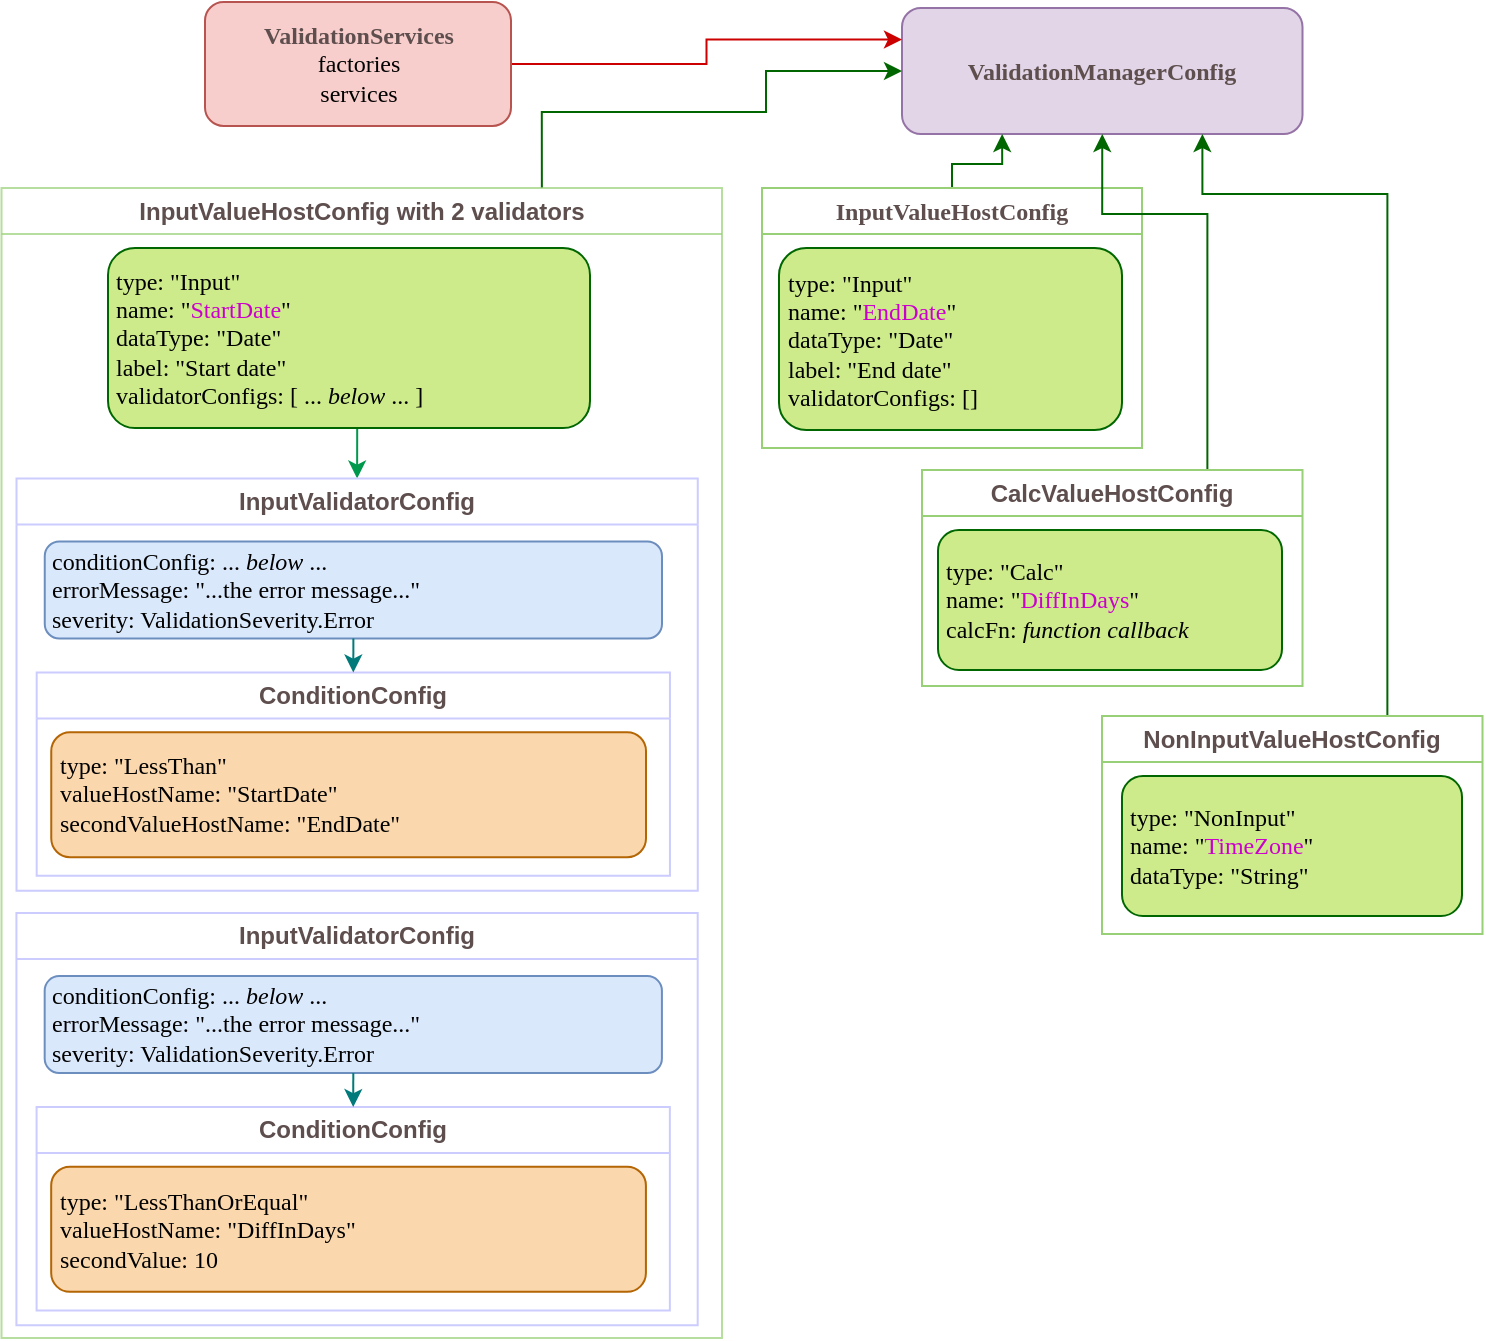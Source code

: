 <mxfile version="23.1.2" type="google">
  <diagram name="Page-1" id="_Ht9gOuzyUZ0okVe30qT">
    <mxGraphModel grid="0" page="1" gridSize="10" guides="1" tooltips="1" connect="1" arrows="1" fold="1" pageScale="1" pageWidth="850" pageHeight="1100" math="0" shadow="0">
      <root>
        <mxCell id="0" />
        <mxCell id="1" parent="0" />
        <mxCell id="TeC2zb-W1rzmLHfq34ra-6" value="&lt;b&gt;&lt;font color=&quot;#5e4e4e&quot;&gt;ValidationManagerConfig&lt;/font&gt;&lt;/b&gt;&lt;font face=&quot;Lucida Console&quot;&gt;&lt;br&gt;&lt;/font&gt;" style="whiteSpace=wrap;html=1;rounded=1;comic=0;labelBackgroundColor=none;strokeWidth=1;fontFamily=Verdana;fontSize=12;align=center;fillColor=#e1d5e7;strokeColor=#9673a6;" vertex="1" parent="1">
          <mxGeometry x="510" y="110" width="200.25" height="63" as="geometry" />
        </mxCell>
        <mxCell id="TeC2zb-W1rzmLHfq34ra-49" style="edgeStyle=orthogonalEdgeStyle;rounded=0;orthogonalLoop=1;jettySize=auto;html=1;exitX=1;exitY=0.5;exitDx=0;exitDy=0;entryX=0;entryY=0.25;entryDx=0;entryDy=0;strokeColor=#CC0000;" edge="1" parent="1" source="TeC2zb-W1rzmLHfq34ra-9" target="TeC2zb-W1rzmLHfq34ra-6">
          <mxGeometry relative="1" as="geometry" />
        </mxCell>
        <mxCell id="TeC2zb-W1rzmLHfq34ra-9" value="&lt;b style=&quot;color: rgb(94, 78, 78);&quot;&gt;ValidationServices&lt;/b&gt;&lt;br&gt;factories&lt;br&gt;services" style="whiteSpace=wrap;html=1;rounded=1;shadow=0;comic=0;labelBackgroundColor=none;strokeWidth=1;fontFamily=Verdana;fontSize=12;align=center;fillColor=#f8cecc;strokeColor=#b85450;" vertex="1" parent="1">
          <mxGeometry x="161.5" y="107" width="153" height="62" as="geometry" />
        </mxCell>
        <mxCell id="TeC2zb-W1rzmLHfq34ra-50" style="edgeStyle=orthogonalEdgeStyle;rounded=0;orthogonalLoop=1;jettySize=auto;html=1;exitX=0.75;exitY=0;exitDx=0;exitDy=0;entryX=0;entryY=0.5;entryDx=0;entryDy=0;strokeColor=#006600;" edge="1" parent="1" source="TeC2zb-W1rzmLHfq34ra-12" target="TeC2zb-W1rzmLHfq34ra-6">
          <mxGeometry relative="1" as="geometry">
            <Array as="points">
              <mxPoint x="330" y="162" />
              <mxPoint x="442" y="162" />
              <mxPoint x="442" y="142" />
            </Array>
          </mxGeometry>
        </mxCell>
        <mxCell id="TeC2zb-W1rzmLHfq34ra-12" value="&lt;font color=&quot;#5e4e4e&quot;&gt;InputValueHostConfig with 2 validators&lt;/font&gt;" style="swimlane;whiteSpace=wrap;html=1;strokeColor=#97D077;fontColor=#006600;collapsible=0;opacity=70;" vertex="1" parent="1">
          <mxGeometry x="59.75" y="200" width="360.25" height="575" as="geometry" />
        </mxCell>
        <mxCell id="TeC2zb-W1rzmLHfq34ra-44" value="InputValidatorConfig" style="swimlane;horizontal=0;whiteSpace=wrap;html=1;rotation=90;strokeColor=#CCCCFF;fontColor=#5E4E4E;collapsible=0;container=0;" vertex="1" parent="TeC2zb-W1rzmLHfq34ra-12">
          <mxGeometry x="74.73" y="295.27" width="206.09" height="340.63" as="geometry" />
        </mxCell>
        <mxCell id="TeC2zb-W1rzmLHfq34ra-45" value="&lt;font face=&quot;Verdana&quot;&gt;conditionConfig: ... &lt;i&gt;below &lt;/i&gt;...&lt;br&gt;errorMessage: &quot;...the error message...&quot;&lt;br&gt;severity: ValidationSeverity.Error&lt;/font&gt;" style="whiteSpace=wrap;html=1;rounded=1;shadow=0;comic=0;labelBackgroundColor=none;strokeWidth=1;fontFamily=Verdana;fontSize=12;align=left;rotation=0;fillColor=#dae8fc;strokeColor=#6c8ebf;container=0;spacing=4;" vertex="1" parent="TeC2zb-W1rzmLHfq34ra-12">
          <mxGeometry x="21.59" y="394.04" width="308.62" height="48.5" as="geometry" />
        </mxCell>
        <mxCell id="TeC2zb-W1rzmLHfq34ra-46" value="ConditionConfig" style="swimlane;horizontal=0;whiteSpace=wrap;html=1;rotation=90;strokeColor=#CCCCFF;collapsible=0;fontColor=#5E4E4E;container=0;" vertex="1" parent="TeC2zb-W1rzmLHfq34ra-12">
          <mxGeometry x="125.04" y="352.05" width="101.65" height="316.63" as="geometry" />
        </mxCell>
        <mxCell id="TeC2zb-W1rzmLHfq34ra-47" style="rounded=0;orthogonalLoop=1;jettySize=auto;html=1;exitX=0.5;exitY=1;exitDx=0;exitDy=0;strokeColor=#007A7A;entryX=0;entryY=0.5;entryDx=0;entryDy=0;" edge="1" parent="TeC2zb-W1rzmLHfq34ra-12" source="TeC2zb-W1rzmLHfq34ra-45" target="TeC2zb-W1rzmLHfq34ra-46">
          <mxGeometry relative="1" as="geometry">
            <mxPoint x="83.46" y="493.54" as="targetPoint" />
          </mxGeometry>
        </mxCell>
        <mxCell id="TeC2zb-W1rzmLHfq34ra-48" value="type: &quot;LessThanOrEqual&quot;&lt;br&gt;valueHostName: &quot;DiffInDays&quot;&lt;br&gt;secondValue: 10" style="whiteSpace=wrap;html=1;rotation=0;fillColor=#fad7ac;strokeColor=#b46504;rounded=1;container=0;spacing=4;align=left;fontFamily=Verdana;" vertex="1" parent="TeC2zb-W1rzmLHfq34ra-12">
          <mxGeometry x="24.84" y="489.42" width="297.37" height="62.5" as="geometry" />
        </mxCell>
        <mxCell id="TeC2zb-W1rzmLHfq34ra-13" style="edgeStyle=orthogonalEdgeStyle;rounded=0;orthogonalLoop=1;jettySize=auto;html=1;exitX=0.5;exitY=1;exitDx=0;exitDy=0;entryX=0;entryY=0.5;entryDx=0;entryDy=0;strokeColor=#00994D;" edge="1" parent="1" source="TeC2zb-W1rzmLHfq34ra-15" target="TeC2zb-W1rzmLHfq34ra-21">
          <mxGeometry relative="1" as="geometry" />
        </mxCell>
        <mxCell id="TeC2zb-W1rzmLHfq34ra-15" value="&lt;font face=&quot;Verdana&quot;&gt;type: &quot;Input&quot;&lt;br&gt;name: &quot;&lt;font style=&quot;&quot; color=&quot;#cc00cc&quot;&gt;StartDate&lt;/font&gt;&quot;&lt;br&gt;dataType: &quot;Date&quot;&lt;br&gt;label: &quot;Start date&quot;&lt;br&gt;validatorConfigs: [ ... &lt;i&gt;below &lt;/i&gt;... ]&lt;br&gt;&lt;/font&gt;" style="rounded=1;whiteSpace=wrap;html=1;shadow=0;comic=0;labelBackgroundColor=none;strokeWidth=1;fontFamily=Verdana;fontSize=12;align=left;fillColor=#cdeb8b;strokeColor=#006600;spacing=4;" vertex="1" parent="1">
          <mxGeometry x="113" y="230" width="241" height="90" as="geometry" />
        </mxCell>
        <mxCell id="TeC2zb-W1rzmLHfq34ra-51" style="edgeStyle=orthogonalEdgeStyle;rounded=0;orthogonalLoop=1;jettySize=auto;html=1;exitX=0.5;exitY=0;exitDx=0;exitDy=0;entryX=0.25;entryY=1;entryDx=0;entryDy=0;strokeColor=#006600;" edge="1" parent="1" source="TeC2zb-W1rzmLHfq34ra-17" target="TeC2zb-W1rzmLHfq34ra-6">
          <mxGeometry relative="1" as="geometry">
            <Array as="points">
              <mxPoint x="535" y="188" />
              <mxPoint x="560" y="188" />
            </Array>
          </mxGeometry>
        </mxCell>
        <mxCell id="TeC2zb-W1rzmLHfq34ra-17" value="&lt;font&gt;InputValueHostConfig&lt;/font&gt;" style="swimlane;whiteSpace=wrap;html=1;strokeColor=#97D077;collapsible=0;fontColor=#5E4E4E;fontFamily=Verdana;" vertex="1" parent="1">
          <mxGeometry x="440" y="200" width="190" height="130" as="geometry" />
        </mxCell>
        <mxCell id="TeC2zb-W1rzmLHfq34ra-11" value="&lt;font face=&quot;Verdana&quot;&gt;&lt;font style=&quot;font-size: 12px;&quot;&gt;&lt;font style=&quot;border-color: var(--border-color);&quot;&gt;type: &quot;Input&quot;&lt;br style=&quot;border-color: var(--border-color);&quot;&gt;name: &quot;&lt;font style=&quot;&quot; color=&quot;#cc00cc&quot;&gt;End&lt;font style=&quot;border-color: var(--border-color);&quot;&gt;Date&lt;/font&gt;&lt;/font&gt;&quot;&lt;br style=&quot;border-color: var(--border-color);&quot;&gt;dataType: &quot;Date&quot;&lt;br style=&quot;border-color: var(--border-color);&quot;&gt;&lt;/font&gt;label: &quot;End date&quot;&lt;br&gt;&lt;/font&gt;validatorConfigs: []&lt;/font&gt;" style="rounded=1;whiteSpace=wrap;html=1;shadow=0;comic=0;labelBackgroundColor=none;strokeWidth=1;fontFamily=Verdana;fontSize=12;align=left;fillColor=#cdeb8b;strokeColor=#006600;spacing=4;" vertex="1" parent="TeC2zb-W1rzmLHfq34ra-17">
          <mxGeometry x="8.5" y="30" width="171.5" height="91" as="geometry" />
        </mxCell>
        <mxCell id="TeC2zb-W1rzmLHfq34ra-52" style="edgeStyle=orthogonalEdgeStyle;rounded=0;orthogonalLoop=1;jettySize=auto;html=1;exitX=0.75;exitY=0;exitDx=0;exitDy=0;entryX=0.5;entryY=1;entryDx=0;entryDy=0;strokeColor=#006600;" edge="1" parent="1" source="TeC2zb-W1rzmLHfq34ra-18" target="TeC2zb-W1rzmLHfq34ra-6">
          <mxGeometry relative="1" as="geometry">
            <Array as="points">
              <mxPoint x="663" y="213" />
              <mxPoint x="610" y="213" />
            </Array>
          </mxGeometry>
        </mxCell>
        <mxCell id="TeC2zb-W1rzmLHfq34ra-18" value="CalcValueHostConfig" style="swimlane;whiteSpace=wrap;html=1;startSize=23;strokeColor=#97D077;fontColor=#5E4E4E;collapsible=0;" vertex="1" parent="1">
          <mxGeometry x="520" y="341" width="190.25" height="108" as="geometry" />
        </mxCell>
        <mxCell id="TeC2zb-W1rzmLHfq34ra-10" value="&lt;font face=&quot;Verdana&quot;&gt;type: &quot;Calc&quot;&lt;br&gt;name: &quot;&lt;font color=&quot;#cc00cc&quot;&gt;DiffInDays&lt;/font&gt;&quot;&lt;br&gt;calcFn: &lt;i&gt;function callback&lt;/i&gt;&lt;/font&gt;&lt;font face=&quot;Lucida Console&quot;&gt;&lt;br&gt;&lt;/font&gt;" style="rounded=1;whiteSpace=wrap;html=1;shadow=0;comic=0;labelBackgroundColor=none;strokeWidth=1;fontFamily=Verdana;fontSize=12;align=left;fillColor=#cdeb8b;strokeColor=#006600;spacing=4;" vertex="1" parent="TeC2zb-W1rzmLHfq34ra-18">
          <mxGeometry x="8" y="30" width="172" height="70" as="geometry" />
        </mxCell>
        <mxCell id="TeC2zb-W1rzmLHfq34ra-53" style="edgeStyle=orthogonalEdgeStyle;rounded=0;orthogonalLoop=1;jettySize=auto;html=1;exitX=0.75;exitY=0;exitDx=0;exitDy=0;entryX=0.75;entryY=1;entryDx=0;entryDy=0;strokeColor=#006600;" edge="1" parent="1" source="TeC2zb-W1rzmLHfq34ra-19" target="TeC2zb-W1rzmLHfq34ra-6">
          <mxGeometry relative="1" as="geometry">
            <Array as="points">
              <mxPoint x="753" y="203" />
              <mxPoint x="660" y="203" />
            </Array>
          </mxGeometry>
        </mxCell>
        <mxCell id="TeC2zb-W1rzmLHfq34ra-19" value="NonInputValueHostConfig" style="swimlane;whiteSpace=wrap;html=1;strokeColor=#97D077;swimlaneLine=1;fontColor=#5E4E4E;collapsible=0;" vertex="1" parent="1">
          <mxGeometry x="610" y="464" width="190.25" height="109" as="geometry">
            <mxRectangle x="587" y="30" width="150" height="30" as="alternateBounds" />
          </mxGeometry>
        </mxCell>
        <mxCell id="TeC2zb-W1rzmLHfq34ra-20" value="&lt;font face=&quot;Verdana&quot;&gt;type: &quot;NonInput&quot;&lt;br&gt;name: &quot;&lt;font color=&quot;#cc00cc&quot;&gt;TimeZone&lt;/font&gt;&quot;&lt;br&gt;dataType: &quot;String&quot;&lt;/font&gt;" style="rounded=1;whiteSpace=wrap;html=1;shadow=0;comic=0;labelBackgroundColor=none;strokeWidth=1;fontFamily=Verdana;fontSize=12;align=left;fillColor=#cdeb8b;strokeColor=#006600;spacing=4;" vertex="1" parent="TeC2zb-W1rzmLHfq34ra-19">
          <mxGeometry x="10" y="30" width="170" height="70" as="geometry" />
        </mxCell>
        <mxCell id="TeC2zb-W1rzmLHfq34ra-21" value="InputValidatorConfig" style="swimlane;horizontal=0;whiteSpace=wrap;html=1;rotation=90;strokeColor=#CCCCFF;fontColor=#5E4E4E;collapsible=0;container=0;" vertex="1" parent="1">
          <mxGeometry x="134.52" y="278" width="206.09" height="340.63" as="geometry" />
        </mxCell>
        <mxCell id="TeC2zb-W1rzmLHfq34ra-26" value="conditionConfig: ... &lt;i&gt;below &lt;/i&gt;...&lt;br&gt;errorMessage: &quot;...the error message...&quot;&lt;br&gt;severity: ValidationSeverity.Error" style="whiteSpace=wrap;html=1;rounded=1;shadow=0;comic=0;labelBackgroundColor=none;strokeWidth=1;fontFamily=Verdana;fontSize=12;align=left;rotation=0;fillColor=#dae8fc;strokeColor=#6c8ebf;container=0;spacing=4;" vertex="1" parent="1">
          <mxGeometry x="81.38" y="376.77" width="308.62" height="48.5" as="geometry" />
        </mxCell>
        <mxCell id="TeC2zb-W1rzmLHfq34ra-27" value="ConditionConfig" style="swimlane;horizontal=0;whiteSpace=wrap;html=1;rotation=90;strokeColor=#CCCCFF;collapsible=0;fontColor=#5E4E4E;container=0;" vertex="1" parent="1">
          <mxGeometry x="184.83" y="334.78" width="101.65" height="316.63" as="geometry" />
        </mxCell>
        <mxCell id="TeC2zb-W1rzmLHfq34ra-28" style="rounded=0;orthogonalLoop=1;jettySize=auto;html=1;exitX=0.5;exitY=1;exitDx=0;exitDy=0;strokeColor=#007A7A;entryX=0;entryY=0.5;entryDx=0;entryDy=0;" edge="1" parent="1" source="TeC2zb-W1rzmLHfq34ra-26" target="TeC2zb-W1rzmLHfq34ra-27">
          <mxGeometry relative="1" as="geometry">
            <mxPoint x="143.25" y="476.27" as="targetPoint" />
          </mxGeometry>
        </mxCell>
        <mxCell id="TeC2zb-W1rzmLHfq34ra-29" value="&lt;font face=&quot;Verdana&quot;&gt;type: &quot;LessThan&quot;&lt;br&gt;valueHostName: &quot;StartDate&quot;&lt;br&gt;secondValueHostName: &quot;EndDate&quot;&lt;/font&gt;" style="whiteSpace=wrap;html=1;rotation=0;fillColor=#fad7ac;strokeColor=#b46504;rounded=1;container=0;spacing=4;align=left;" vertex="1" parent="1">
          <mxGeometry x="84.63" y="472.15" width="297.37" height="62.5" as="geometry" />
        </mxCell>
      </root>
    </mxGraphModel>
  </diagram>
</mxfile>
